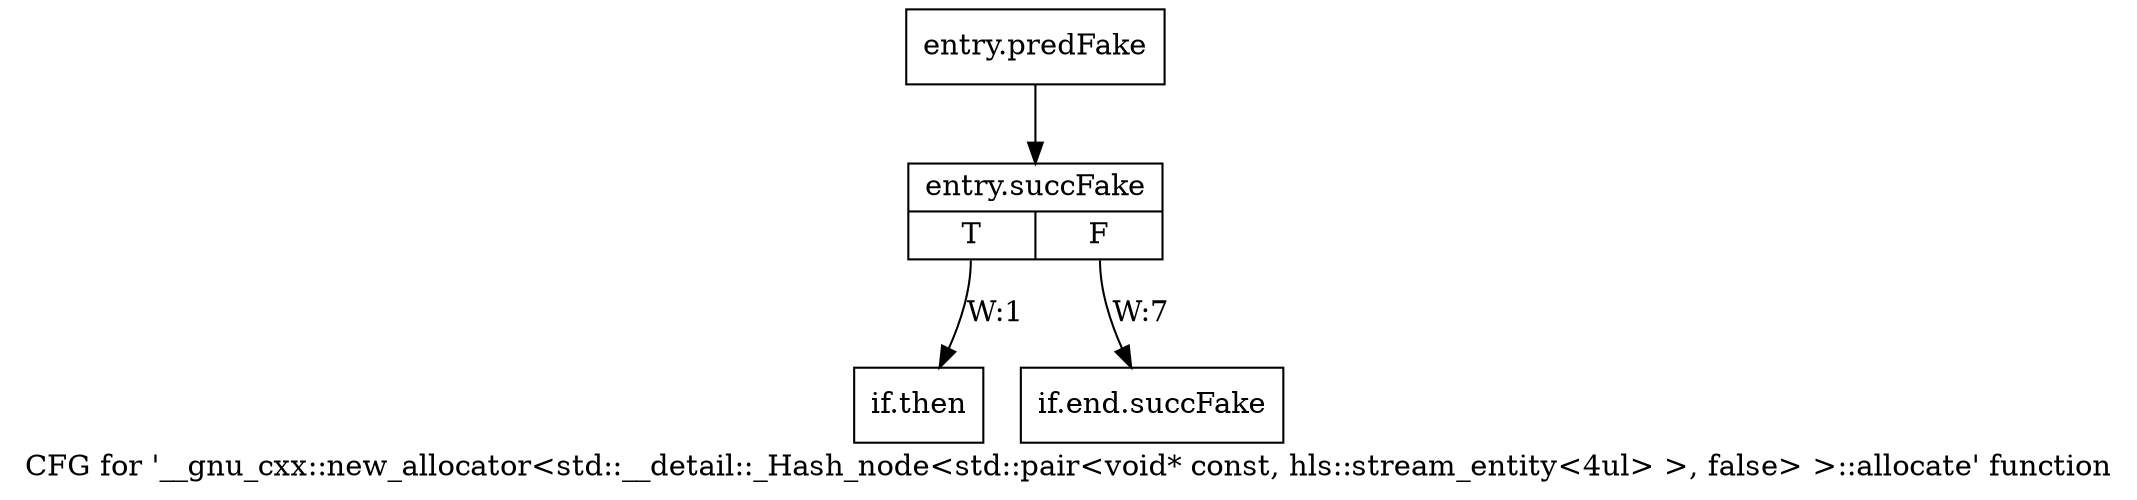 digraph "CFG for '__gnu_cxx::new_allocator\<std::__detail::_Hash_node\<std::pair\<void* const, hls::stream_entity\<4ul\> \>, false\> \>::allocate' function" {
	label="CFG for '__gnu_cxx::new_allocator\<std::__detail::_Hash_node\<std::pair\<void* const, hls::stream_entity\<4ul\> \>, false\> \>::allocate' function";

	Node0x4358ea0 [shape=record,filename="",linenumber="",label="{entry.predFake}"];
	Node0x4358ea0 -> Node0x4425c30[ callList="" memoryops="" filename="/tools/Xilinx/Vitis_HLS/2022.1/tps/lnx64/gcc-8.3.0/lib/gcc/x86_64-pc-linux-gnu/8.3.0/../../../../include/c++/8.3.0/ext/new_allocator.h" execusionnum="6"];
	Node0x4425c30 [shape=record,filename="/tools/Xilinx/Vitis_HLS/2022.1/tps/lnx64/gcc-8.3.0/lib/gcc/x86_64-pc-linux-gnu/8.3.0/../../../../include/c++/8.3.0/ext/new_allocator.h",linenumber="101",label="{entry.succFake|{<s0>T|<s1>F}}"];
	Node0x4425c30:s0 -> Node0x43597e0[label="W:1"];
	Node0x4425c30:s1 -> Node0x4425d40[label="W:7" callList="" memoryops="" filename="/tools/Xilinx/Vitis_HLS/2022.1/tps/lnx64/gcc-8.3.0/lib/gcc/x86_64-pc-linux-gnu/8.3.0/../../../../include/c++/8.3.0/ext/new_allocator.h" execusionnum="6"];
	Node0x43597e0 [shape=record,filename="/tools/Xilinx/Vitis_HLS/2022.1/tps/lnx64/gcc-8.3.0/lib/gcc/x86_64-pc-linux-gnu/8.3.0/../../../../include/c++/8.3.0/ext/new_allocator.h",linenumber="102",label="{if.then}"];
	Node0x4425d40 [shape=record,filename="/tools/Xilinx/Vitis_HLS/2022.1/tps/lnx64/gcc-8.3.0/lib/gcc/x86_64-pc-linux-gnu/8.3.0/../../../../include/c++/8.3.0/ext/new_allocator.h",linenumber="111",label="{if.end.succFake}"];
}
